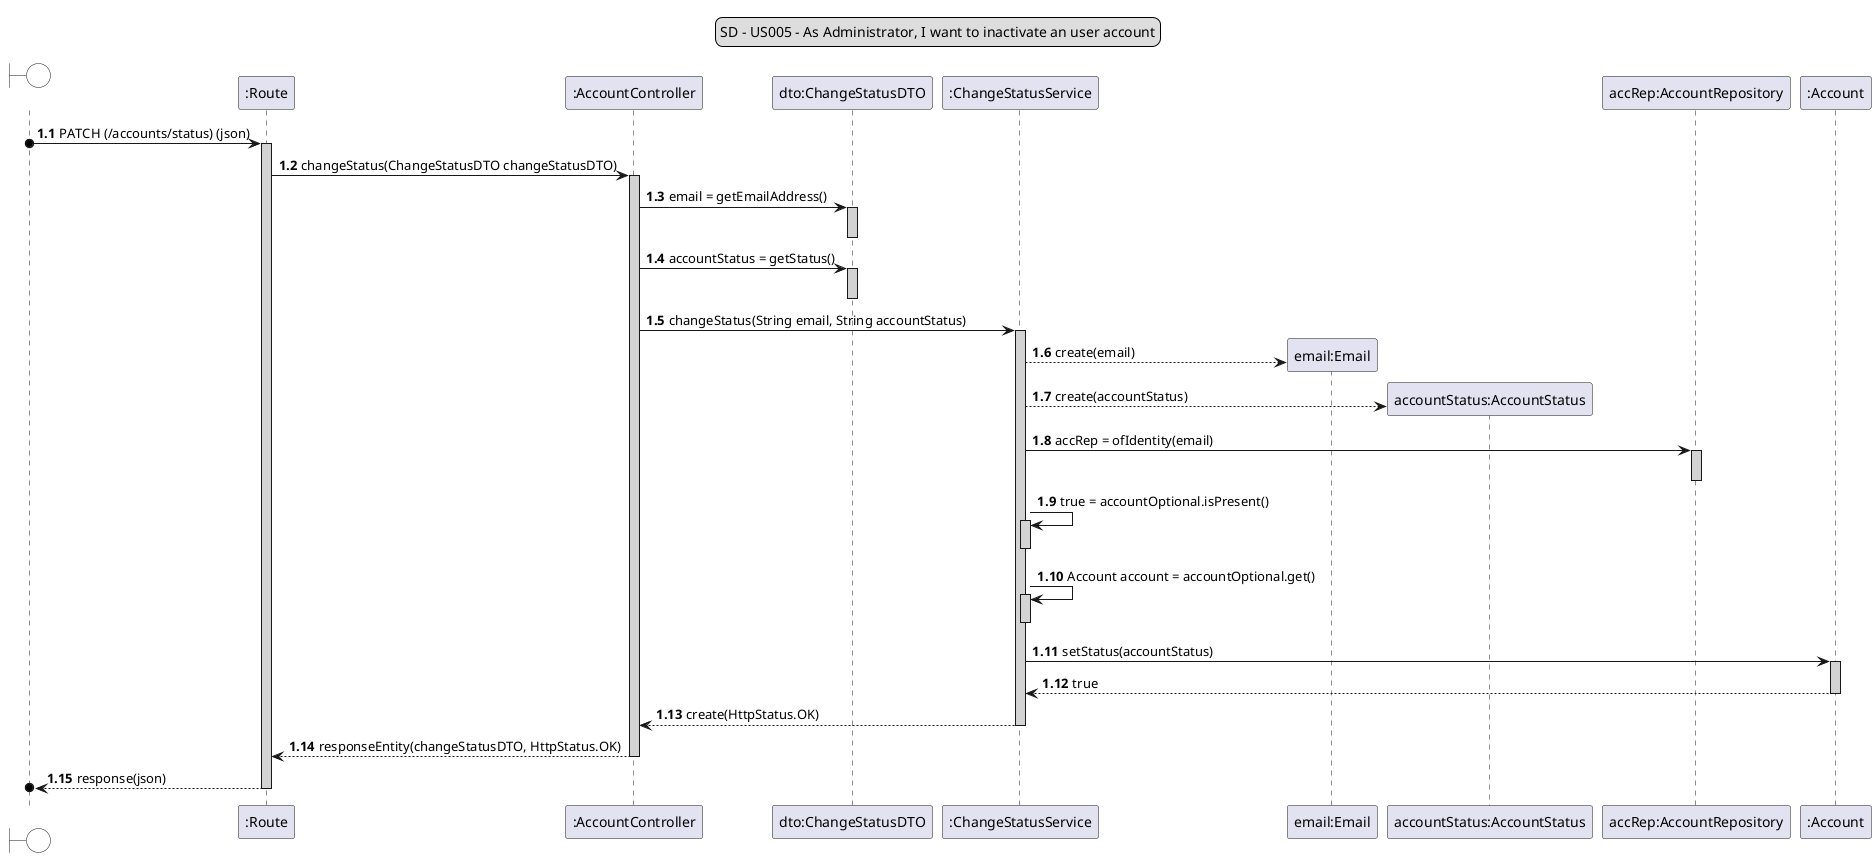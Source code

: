@startuml

legend top
SD - US005 - As Administrator, I want to inactivate an user account
end legend

skinparam sequence {
LifeLineBackgroundColor #lightgrey
}

boundary " " #white
participant ":Route"
participant ":AccountController"
participant "dto:ChangeStatusDTO" as 0
participant ":ChangeStatusService"
participant "email:Email" as 1
participant "accountStatus:AccountStatus" as 2
participant "accRep:AccountRepository"

autonumber 1.1
autoactivate on

" " o-> ":Route" : PATCH (/accounts/status) (json)

":Route" -> ":AccountController" : changeStatus(ChangeStatusDTO changeStatusDTO)
":AccountController" -> 0 : email = getEmailAddress()
deactivate
":AccountController" -> 0 : accountStatus = getStatus()
deactivate
":AccountController" -> ":ChangeStatusService" : changeStatus(String email, String accountStatus)
":ChangeStatusService" --> 1 ** #b : create(email)
":ChangeStatusService" --> 2 ** #b : create(accountStatus)
":ChangeStatusService" -> "accRep:AccountRepository" : accRep = ofIdentity(email)
deactivate
":ChangeStatusService" -> ":ChangeStatusService" : true = accountOptional.isPresent()
deactivate
":ChangeStatusService" -> ":ChangeStatusService" : Account account = accountOptional.get()
deactivate
":ChangeStatusService" -> ":Account" : setStatus(accountStatus)
":Account" --> ":ChangeStatusService" : true
":ChangeStatusService" --> ":AccountController" : create(HttpStatus.OK)
":AccountController" --> ":Route" : responseEntity(changeStatusDTO, HttpStatus.OK)

":Route" -->o " " : response(json)

@enduml